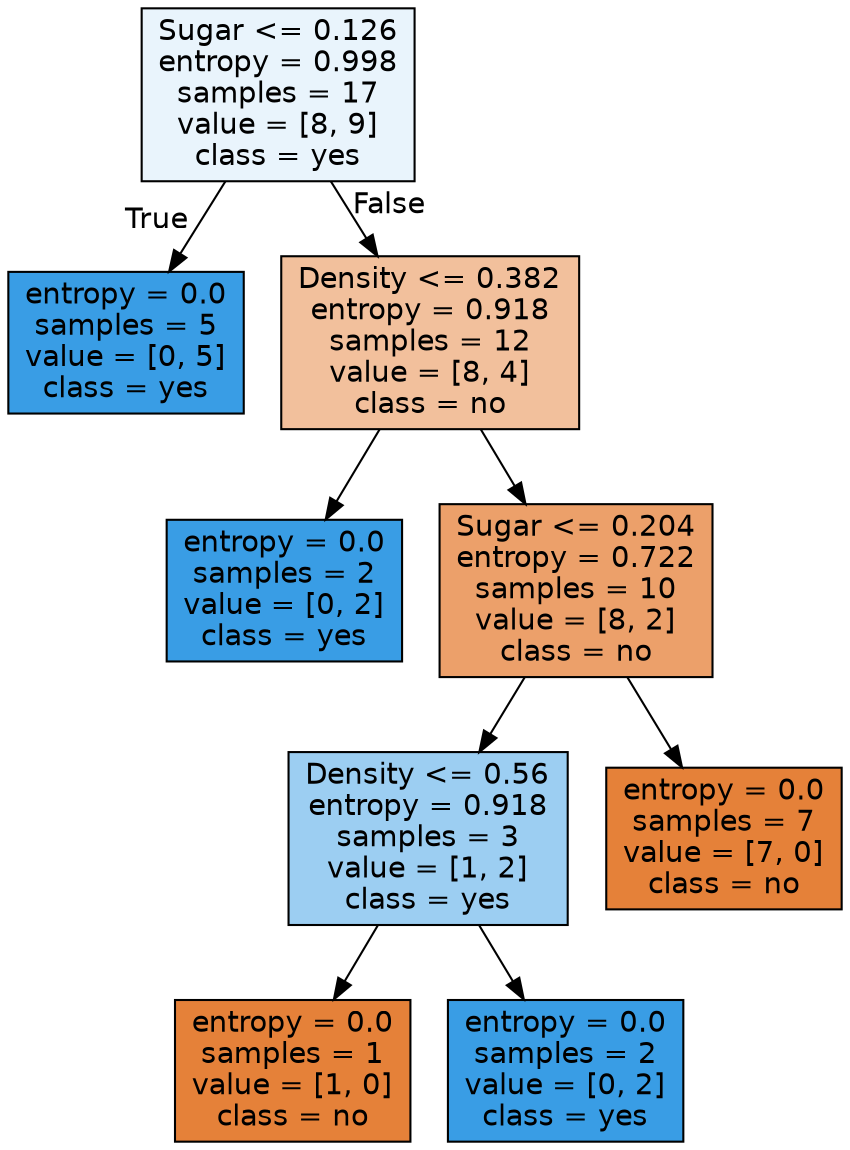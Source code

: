 digraph Tree {
node [shape=box, style="filled", color="black", fontname="helvetica"] ;
edge [fontname="helvetica"] ;
0 [label="Sugar <= 0.126\nentropy = 0.998\nsamples = 17\nvalue = [8, 9]\nclass = yes", fillcolor="#e9f4fc"] ;
1 [label="entropy = 0.0\nsamples = 5\nvalue = [0, 5]\nclass = yes", fillcolor="#399de5"] ;
0 -> 1 [labeldistance=2.5, labelangle=45, headlabel="True"] ;
2 [label="Density <= 0.382\nentropy = 0.918\nsamples = 12\nvalue = [8, 4]\nclass = no", fillcolor="#f2c09c"] ;
0 -> 2 [labeldistance=2.5, labelangle=-45, headlabel="False"] ;
3 [label="entropy = 0.0\nsamples = 2\nvalue = [0, 2]\nclass = yes", fillcolor="#399de5"] ;
2 -> 3 ;
4 [label="Sugar <= 0.204\nentropy = 0.722\nsamples = 10\nvalue = [8, 2]\nclass = no", fillcolor="#eca06a"] ;
2 -> 4 ;
5 [label="Density <= 0.56\nentropy = 0.918\nsamples = 3\nvalue = [1, 2]\nclass = yes", fillcolor="#9ccef2"] ;
4 -> 5 ;
6 [label="entropy = 0.0\nsamples = 1\nvalue = [1, 0]\nclass = no", fillcolor="#e58139"] ;
5 -> 6 ;
7 [label="entropy = 0.0\nsamples = 2\nvalue = [0, 2]\nclass = yes", fillcolor="#399de5"] ;
5 -> 7 ;
8 [label="entropy = 0.0\nsamples = 7\nvalue = [7, 0]\nclass = no", fillcolor="#e58139"] ;
4 -> 8 ;
}